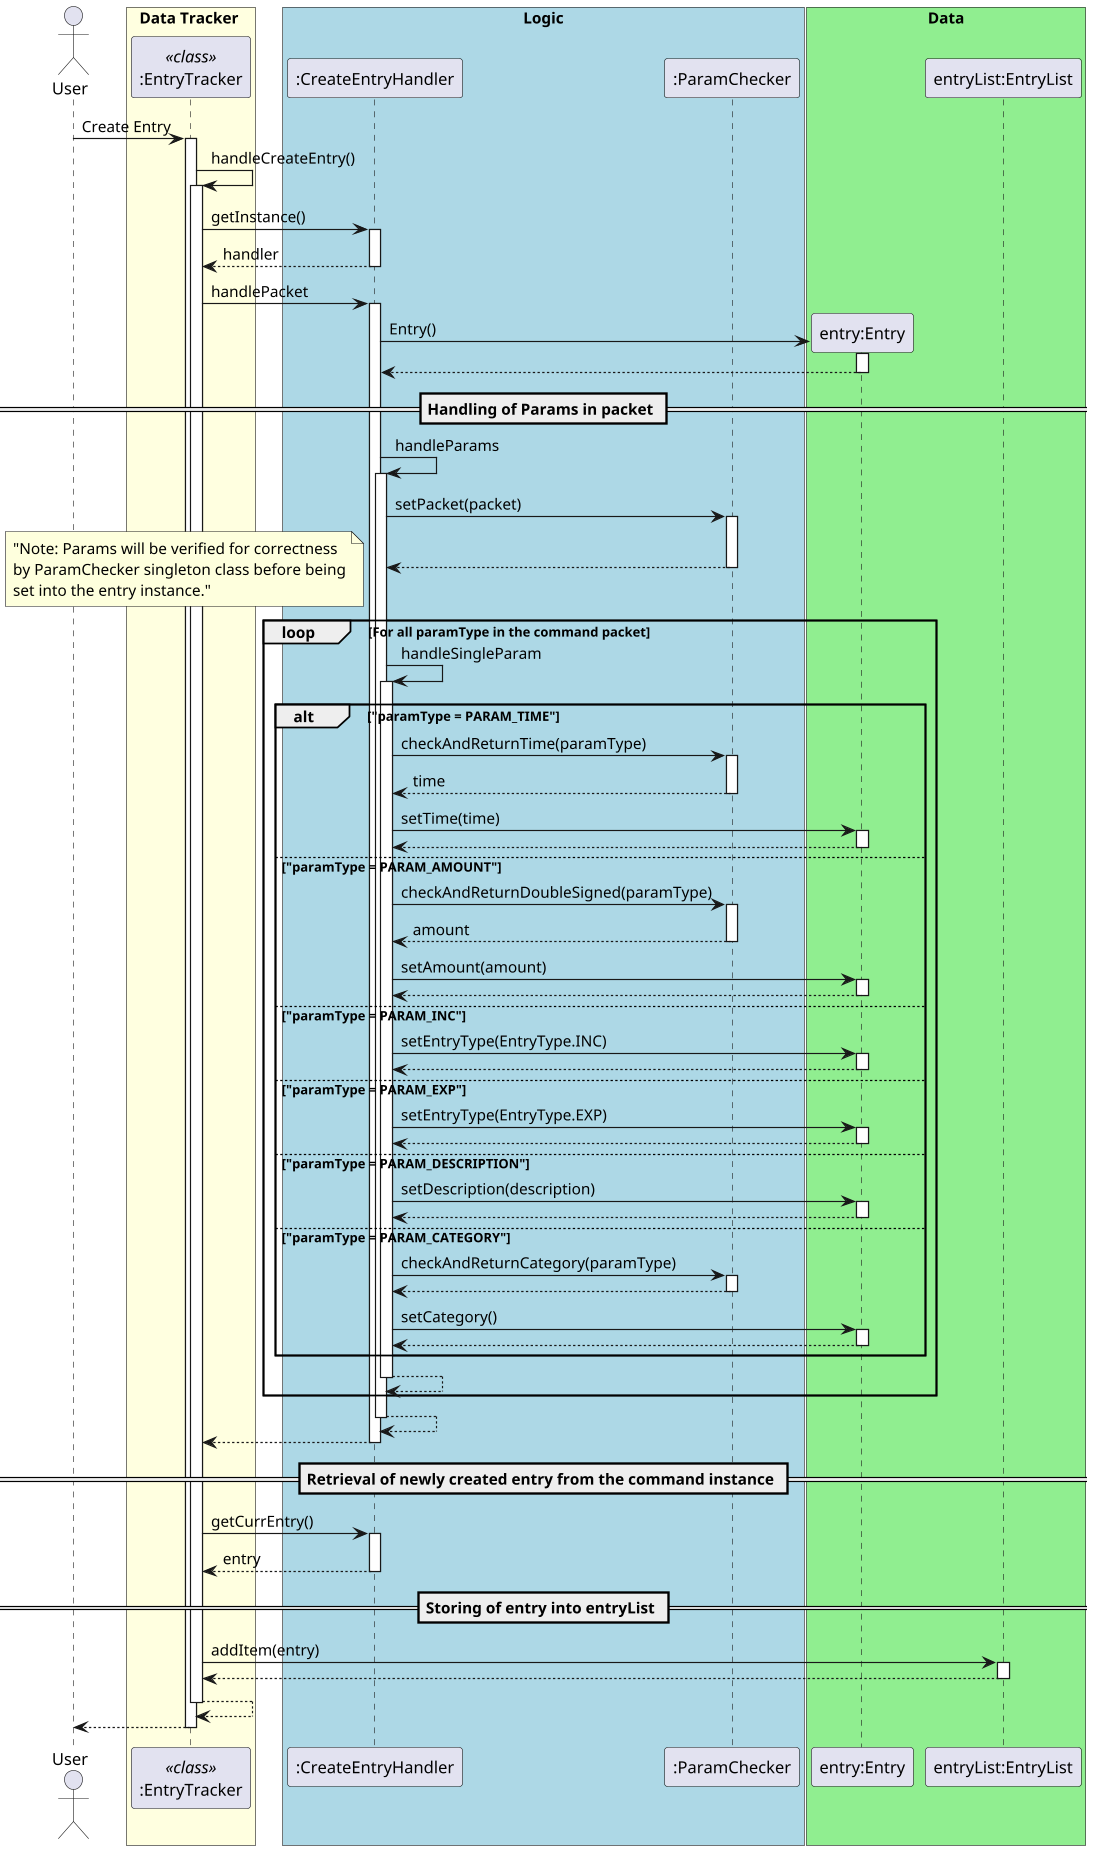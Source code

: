 @startuml
autoactivate on
actor User
skinparam shadowing false
scale 1094 width
skinparam sequence {
    ActorBorderColor white
    
    ActorBackgroundColor white
    ActorFontColor white
    ActorFontSize 17
    ActorFontName ""
}

box "Data Tracker " #LightYellow
participant ":EntryTracker" as entryTracker <<class>>
endBox

box "Logic" #LightBlue
participant ":CreateEntryHandler"
participant ":ParamChecker"
endBox

box "Data" #LightGreen
participant "entry:Entry"
participant "entryList:EntryList"
endBox

User -> entryTracker: Create Entry
entryTracker ->entryTracker: handleCreateEntry()
   entryTracker-> ":CreateEntryHandler" : getInstance()
    return handler

   entryTracker-> ":CreateEntryHandler" : handlePacket

        create "entry:Entry"
        ":CreateEntryHandler" -> "entry:Entry" : Entry()
        return
        == Handling of Params in packet ==
        ":CreateEntryHandler" -> ":CreateEntryHandler" : handleParams
            ":CreateEntryHandler" -> ":ParamChecker" : setPacket(packet)
            return
            loop For all paramType in the command packet
                note left: "Note: Params will be verified for correctness\nby ParamChecker singleton class before being\nset into the entry instance."
                ":CreateEntryHandler" -> ":CreateEntryHandler" : handleSingleParam
                    alt "paramType = PARAM_TIME"
                        ":CreateEntryHandler" ->":ParamChecker": checkAndReturnTime(paramType)
                        return time
                        ":CreateEntryHandler" -> "entry:Entry" : setTime(time)
                        return
                    else "paramType = PARAM_AMOUNT"
                        ":CreateEntryHandler" ->":ParamChecker": checkAndReturnDoubleSigned(paramType)
                        return amount
                        ":CreateEntryHandler" -> "entry:Entry" : setAmount(amount)
                        return
                    else "paramType = PARAM_INC"
                        ":CreateEntryHandler" -> "entry:Entry" : setEntryType(EntryType.INC)
                        return
                    else "paramType = PARAM_EXP"
                        ":CreateEntryHandler" -> "entry:Entry" : setEntryType(EntryType.EXP)
                        return
                    else "paramType = PARAM_DESCRIPTION"
                        ":CreateEntryHandler" -> "entry:Entry" : setDescription(description)
                        return
                    else "paramType = PARAM_CATEGORY"
                        ":CreateEntryHandler" ->":ParamChecker": checkAndReturnCategory(paramType)
                        return
                        ":CreateEntryHandler" -> "entry:Entry" : setCategory()
                        return
                    end
                return
            end
        return
   return
   == Retrieval of newly created entry from the command instance ==
   entryTracker-> ":CreateEntryHandler" : getCurrEntry()
   return entry
   == Storing of entry into entryList ==
   entryTracker-> "entryList:EntryList" : addItem(entry)
    return

return 
return


@enduml